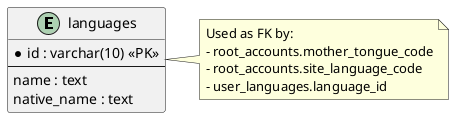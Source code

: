 @startuml languages
' languages 単独 ER 図
entity "languages" as languages {
  * id : varchar(10) <<PK>>
  --
  name : text
  native_name : text
}

note right of languages
  Used as FK by:
  - root_accounts.mother_tongue_code
  - root_accounts.site_language_code
  - user_languages.language_id
end note
@enduml
